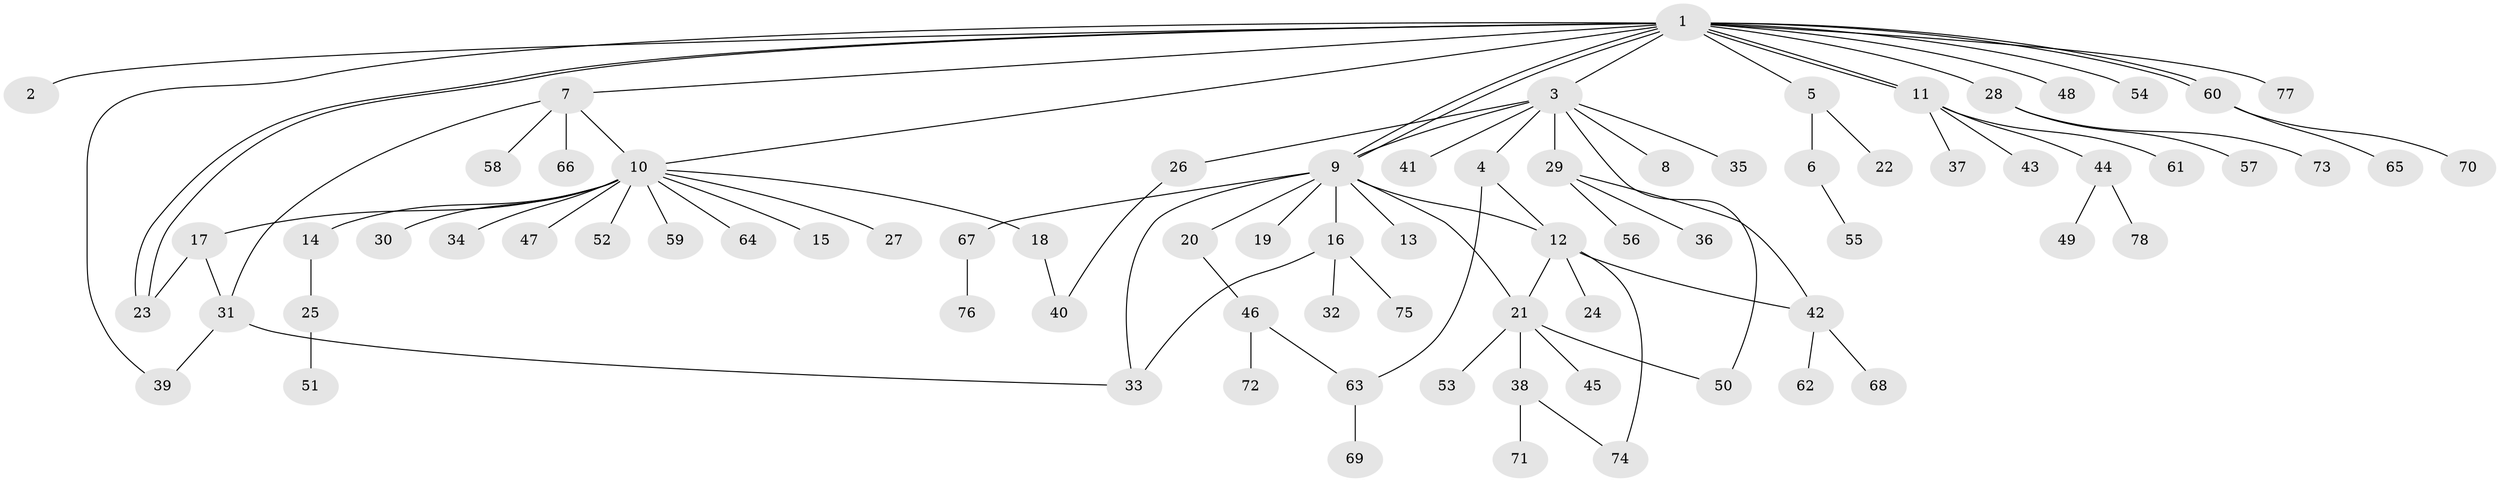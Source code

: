 // Generated by graph-tools (version 1.1) at 2025/01/03/09/25 03:01:43]
// undirected, 78 vertices, 95 edges
graph export_dot {
graph [start="1"]
  node [color=gray90,style=filled];
  1;
  2;
  3;
  4;
  5;
  6;
  7;
  8;
  9;
  10;
  11;
  12;
  13;
  14;
  15;
  16;
  17;
  18;
  19;
  20;
  21;
  22;
  23;
  24;
  25;
  26;
  27;
  28;
  29;
  30;
  31;
  32;
  33;
  34;
  35;
  36;
  37;
  38;
  39;
  40;
  41;
  42;
  43;
  44;
  45;
  46;
  47;
  48;
  49;
  50;
  51;
  52;
  53;
  54;
  55;
  56;
  57;
  58;
  59;
  60;
  61;
  62;
  63;
  64;
  65;
  66;
  67;
  68;
  69;
  70;
  71;
  72;
  73;
  74;
  75;
  76;
  77;
  78;
  1 -- 2;
  1 -- 3;
  1 -- 5;
  1 -- 7;
  1 -- 9;
  1 -- 9;
  1 -- 10;
  1 -- 11;
  1 -- 11;
  1 -- 23;
  1 -- 23;
  1 -- 28;
  1 -- 39;
  1 -- 48;
  1 -- 54;
  1 -- 60;
  1 -- 60;
  1 -- 77;
  3 -- 4;
  3 -- 8;
  3 -- 9;
  3 -- 26;
  3 -- 29;
  3 -- 35;
  3 -- 41;
  3 -- 50;
  4 -- 12;
  4 -- 63;
  5 -- 6;
  5 -- 22;
  6 -- 55;
  7 -- 10;
  7 -- 31;
  7 -- 58;
  7 -- 66;
  9 -- 12;
  9 -- 13;
  9 -- 16;
  9 -- 19;
  9 -- 20;
  9 -- 21;
  9 -- 33;
  9 -- 67;
  10 -- 14;
  10 -- 15;
  10 -- 17;
  10 -- 18;
  10 -- 27;
  10 -- 30;
  10 -- 34;
  10 -- 47;
  10 -- 52;
  10 -- 59;
  10 -- 64;
  11 -- 37;
  11 -- 43;
  11 -- 44;
  11 -- 61;
  12 -- 21;
  12 -- 24;
  12 -- 42;
  12 -- 74;
  14 -- 25;
  16 -- 32;
  16 -- 33;
  16 -- 75;
  17 -- 23;
  17 -- 31;
  18 -- 40;
  20 -- 46;
  21 -- 38;
  21 -- 45;
  21 -- 50;
  21 -- 53;
  25 -- 51;
  26 -- 40;
  28 -- 57;
  28 -- 73;
  29 -- 36;
  29 -- 42;
  29 -- 56;
  31 -- 33;
  31 -- 39;
  38 -- 71;
  38 -- 74;
  42 -- 62;
  42 -- 68;
  44 -- 49;
  44 -- 78;
  46 -- 63;
  46 -- 72;
  60 -- 65;
  60 -- 70;
  63 -- 69;
  67 -- 76;
}
